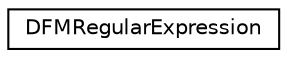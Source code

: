 digraph "类继承关系图"
{
  edge [fontname="Helvetica",fontsize="10",labelfontname="Helvetica",labelfontsize="10"];
  node [fontname="Helvetica",fontsize="10",shape=record];
  rankdir="LR";
  Node0 [label="DFMRegularExpression",height=0.2,width=0.4,color="black", fillcolor="white", style="filled",URL="$class_d_f_m_regular_expression.html"];
}
